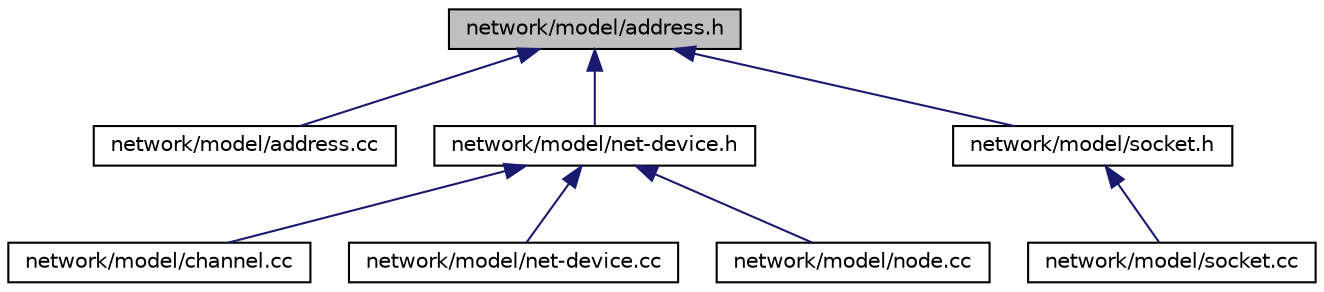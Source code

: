 digraph "network/model/address.h"
{
  edge [fontname="Helvetica",fontsize="10",labelfontname="Helvetica",labelfontsize="10"];
  node [fontname="Helvetica",fontsize="10",shape=record];
  Node1 [label="network/model/address.h",height=0.2,width=0.4,color="black", fillcolor="grey75", style="filled", fontcolor="black"];
  Node1 -> Node2 [dir="back",color="midnightblue",fontsize="10",style="solid"];
  Node2 [label="network/model/address.cc",height=0.2,width=0.4,color="black", fillcolor="white", style="filled",URL="$dd/dea/address_8cc.html"];
  Node1 -> Node3 [dir="back",color="midnightblue",fontsize="10",style="solid"];
  Node3 [label="network/model/net-device.h",height=0.2,width=0.4,color="black", fillcolor="white", style="filled",URL="$d5/dd3/net-device_8h.html"];
  Node3 -> Node4 [dir="back",color="midnightblue",fontsize="10",style="solid"];
  Node4 [label="network/model/channel.cc",height=0.2,width=0.4,color="black", fillcolor="white", style="filled",URL="$d5/ddb/channel_8cc.html"];
  Node3 -> Node5 [dir="back",color="midnightblue",fontsize="10",style="solid"];
  Node5 [label="network/model/net-device.cc",height=0.2,width=0.4,color="black", fillcolor="white", style="filled",URL="$d5/def/net-device_8cc.html"];
  Node3 -> Node6 [dir="back",color="midnightblue",fontsize="10",style="solid"];
  Node6 [label="network/model/node.cc",height=0.2,width=0.4,color="black", fillcolor="white", style="filled",URL="$dc/dfd/node_8cc.html"];
  Node1 -> Node7 [dir="back",color="midnightblue",fontsize="10",style="solid"];
  Node7 [label="network/model/socket.h",height=0.2,width=0.4,color="black", fillcolor="white", style="filled",URL="$da/ddd/socket_8h.html"];
  Node7 -> Node8 [dir="back",color="midnightblue",fontsize="10",style="solid"];
  Node8 [label="network/model/socket.cc",height=0.2,width=0.4,color="black", fillcolor="white", style="filled",URL="$d2/d88/socket_8cc.html"];
}
